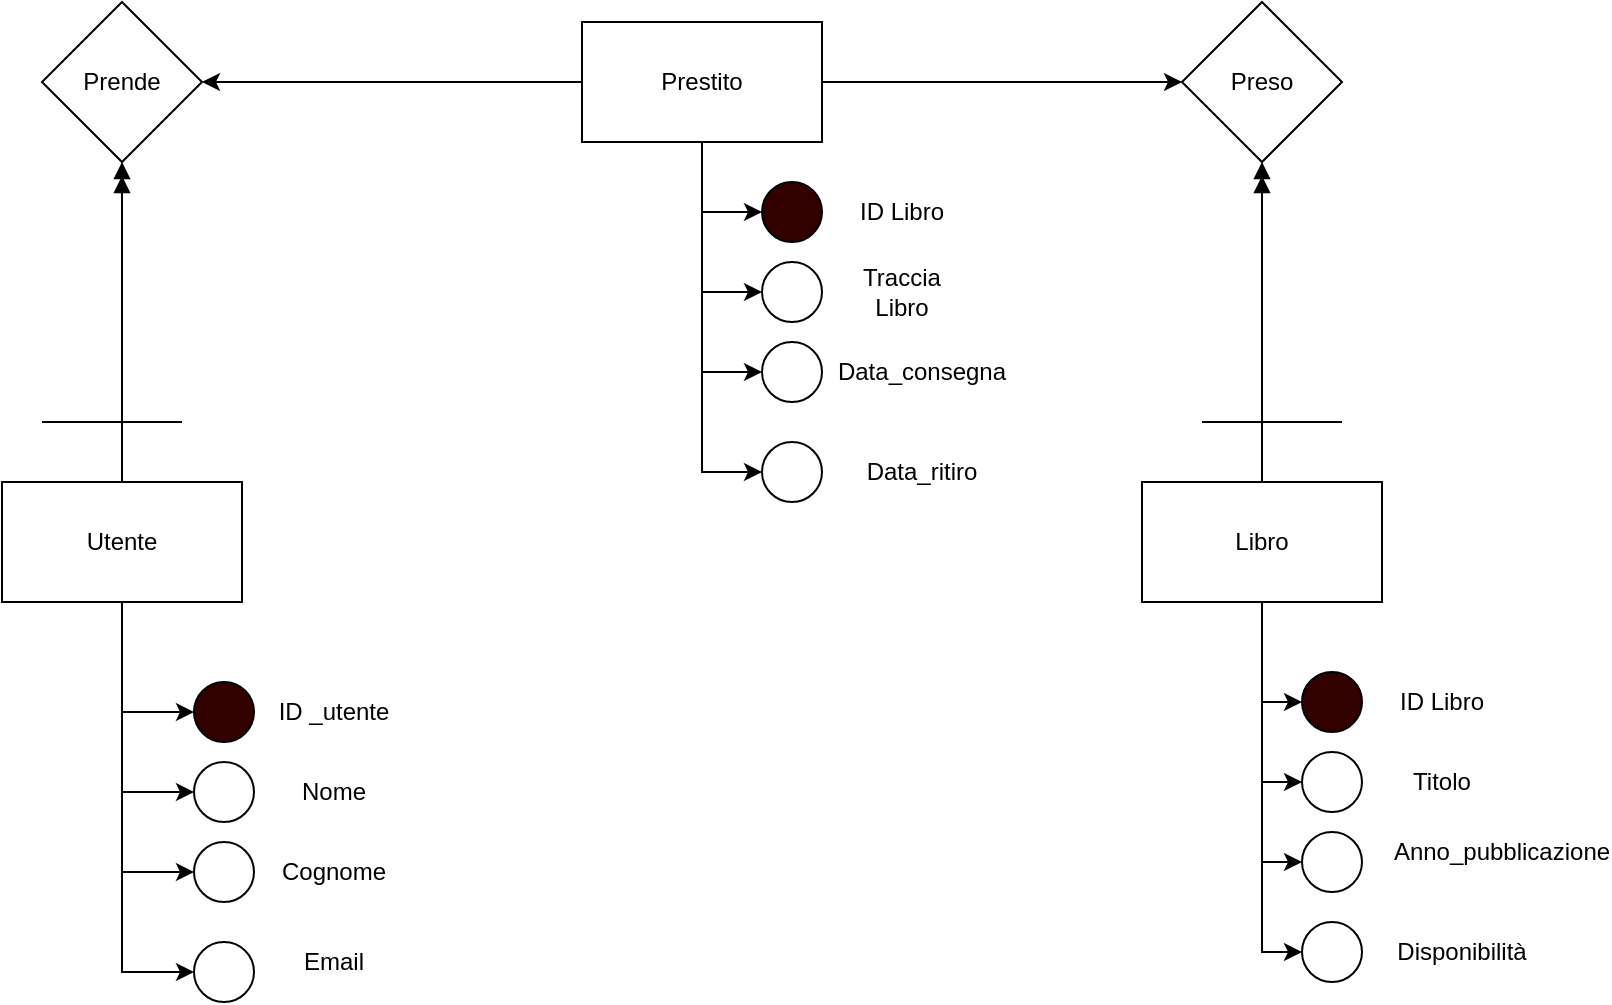 <mxfile version="24.7.8">
  <diagram name="Pagina-1" id="6nrOtBK-gLPiO2T4WWDE">
    <mxGraphModel dx="1235" dy="740" grid="1" gridSize="10" guides="1" tooltips="1" connect="1" arrows="1" fold="1" page="1" pageScale="1" pageWidth="827" pageHeight="1169" math="0" shadow="0">
      <root>
        <mxCell id="0" />
        <mxCell id="1" parent="0" />
        <mxCell id="desF-REAzcWP2beLMydC-11" style="edgeStyle=orthogonalEdgeStyle;rounded=0;orthogonalLoop=1;jettySize=auto;html=1;entryX=0.5;entryY=1;entryDx=0;entryDy=0;endArrow=doubleBlock;endFill=1;" parent="1" source="desF-REAzcWP2beLMydC-1" target="desF-REAzcWP2beLMydC-5" edge="1">
          <mxGeometry relative="1" as="geometry" />
        </mxCell>
        <mxCell id="desF-REAzcWP2beLMydC-24" style="edgeStyle=orthogonalEdgeStyle;rounded=0;orthogonalLoop=1;jettySize=auto;html=1;entryX=0;entryY=0.5;entryDx=0;entryDy=0;" parent="1" source="desF-REAzcWP2beLMydC-1" target="desF-REAzcWP2beLMydC-19" edge="1">
          <mxGeometry relative="1" as="geometry" />
        </mxCell>
        <mxCell id="desF-REAzcWP2beLMydC-25" style="edgeStyle=orthogonalEdgeStyle;rounded=0;orthogonalLoop=1;jettySize=auto;html=1;entryX=0;entryY=0.5;entryDx=0;entryDy=0;" parent="1" source="desF-REAzcWP2beLMydC-1" target="desF-REAzcWP2beLMydC-23" edge="1">
          <mxGeometry relative="1" as="geometry" />
        </mxCell>
        <mxCell id="desF-REAzcWP2beLMydC-26" style="edgeStyle=orthogonalEdgeStyle;rounded=0;orthogonalLoop=1;jettySize=auto;html=1;entryX=0;entryY=0.5;entryDx=0;entryDy=0;" parent="1" source="desF-REAzcWP2beLMydC-1" target="desF-REAzcWP2beLMydC-21" edge="1">
          <mxGeometry relative="1" as="geometry" />
        </mxCell>
        <mxCell id="desF-REAzcWP2beLMydC-31" style="edgeStyle=orthogonalEdgeStyle;rounded=0;orthogonalLoop=1;jettySize=auto;html=1;entryX=0;entryY=0.5;entryDx=0;entryDy=0;" parent="1" source="desF-REAzcWP2beLMydC-1" target="desF-REAzcWP2beLMydC-22" edge="1">
          <mxGeometry relative="1" as="geometry" />
        </mxCell>
        <mxCell id="desF-REAzcWP2beLMydC-1" value="Utente" style="rounded=0;whiteSpace=wrap;html=1;" parent="1" vertex="1">
          <mxGeometry x="60" y="330" width="120" height="60" as="geometry" />
        </mxCell>
        <mxCell id="desF-REAzcWP2beLMydC-17" style="edgeStyle=orthogonalEdgeStyle;rounded=0;orthogonalLoop=1;jettySize=auto;html=1;entryX=0.5;entryY=1;entryDx=0;entryDy=0;endArrow=doubleBlock;endFill=1;" parent="1" source="desF-REAzcWP2beLMydC-2" target="desF-REAzcWP2beLMydC-9" edge="1">
          <mxGeometry relative="1" as="geometry" />
        </mxCell>
        <mxCell id="desF-REAzcWP2beLMydC-42" style="edgeStyle=orthogonalEdgeStyle;rounded=0;orthogonalLoop=1;jettySize=auto;html=1;entryX=0;entryY=0.5;entryDx=0;entryDy=0;" parent="1" source="desF-REAzcWP2beLMydC-2" target="desF-REAzcWP2beLMydC-34" edge="1">
          <mxGeometry relative="1" as="geometry" />
        </mxCell>
        <mxCell id="desF-REAzcWP2beLMydC-43" style="edgeStyle=orthogonalEdgeStyle;rounded=0;orthogonalLoop=1;jettySize=auto;html=1;entryX=0;entryY=0.5;entryDx=0;entryDy=0;" parent="1" source="desF-REAzcWP2beLMydC-2" target="desF-REAzcWP2beLMydC-37" edge="1">
          <mxGeometry relative="1" as="geometry" />
        </mxCell>
        <mxCell id="desF-REAzcWP2beLMydC-44" style="edgeStyle=orthogonalEdgeStyle;rounded=0;orthogonalLoop=1;jettySize=auto;html=1;entryX=0;entryY=0.5;entryDx=0;entryDy=0;" parent="1" source="desF-REAzcWP2beLMydC-2" target="desF-REAzcWP2beLMydC-35" edge="1">
          <mxGeometry relative="1" as="geometry" />
        </mxCell>
        <mxCell id="desF-REAzcWP2beLMydC-45" style="edgeStyle=orthogonalEdgeStyle;rounded=0;orthogonalLoop=1;jettySize=auto;html=1;entryX=0;entryY=0.5;entryDx=0;entryDy=0;" parent="1" source="desF-REAzcWP2beLMydC-2" target="desF-REAzcWP2beLMydC-36" edge="1">
          <mxGeometry relative="1" as="geometry" />
        </mxCell>
        <mxCell id="desF-REAzcWP2beLMydC-2" value="Libro" style="rounded=0;whiteSpace=wrap;html=1;" parent="1" vertex="1">
          <mxGeometry x="630" y="330" width="120" height="60" as="geometry" />
        </mxCell>
        <mxCell id="desF-REAzcWP2beLMydC-15" style="edgeStyle=orthogonalEdgeStyle;rounded=0;orthogonalLoop=1;jettySize=auto;html=1;entryX=1;entryY=0.5;entryDx=0;entryDy=0;" parent="1" source="desF-REAzcWP2beLMydC-3" target="desF-REAzcWP2beLMydC-5" edge="1">
          <mxGeometry relative="1" as="geometry" />
        </mxCell>
        <mxCell id="desF-REAzcWP2beLMydC-16" style="edgeStyle=orthogonalEdgeStyle;rounded=0;orthogonalLoop=1;jettySize=auto;html=1;entryX=0;entryY=0.5;entryDx=0;entryDy=0;" parent="1" source="desF-REAzcWP2beLMydC-3" target="desF-REAzcWP2beLMydC-9" edge="1">
          <mxGeometry relative="1" as="geometry" />
        </mxCell>
        <mxCell id="desF-REAzcWP2beLMydC-64" style="edgeStyle=orthogonalEdgeStyle;rounded=0;orthogonalLoop=1;jettySize=auto;html=1;entryX=0;entryY=0.5;entryDx=0;entryDy=0;" parent="1" source="desF-REAzcWP2beLMydC-3" target="desF-REAzcWP2beLMydC-55" edge="1">
          <mxGeometry relative="1" as="geometry" />
        </mxCell>
        <mxCell id="desF-REAzcWP2beLMydC-65" style="edgeStyle=orthogonalEdgeStyle;rounded=0;orthogonalLoop=1;jettySize=auto;html=1;entryX=0;entryY=0.5;entryDx=0;entryDy=0;" parent="1" source="desF-REAzcWP2beLMydC-3" target="desF-REAzcWP2beLMydC-58" edge="1">
          <mxGeometry relative="1" as="geometry" />
        </mxCell>
        <mxCell id="desF-REAzcWP2beLMydC-66" style="edgeStyle=orthogonalEdgeStyle;rounded=0;orthogonalLoop=1;jettySize=auto;html=1;entryX=0;entryY=0.5;entryDx=0;entryDy=0;" parent="1" source="desF-REAzcWP2beLMydC-3" target="desF-REAzcWP2beLMydC-56" edge="1">
          <mxGeometry relative="1" as="geometry" />
        </mxCell>
        <mxCell id="desF-REAzcWP2beLMydC-67" style="edgeStyle=orthogonalEdgeStyle;rounded=0;orthogonalLoop=1;jettySize=auto;html=1;entryX=0;entryY=0.5;entryDx=0;entryDy=0;" parent="1" source="desF-REAzcWP2beLMydC-3" target="desF-REAzcWP2beLMydC-57" edge="1">
          <mxGeometry relative="1" as="geometry" />
        </mxCell>
        <mxCell id="desF-REAzcWP2beLMydC-3" value="Prestito" style="rounded=0;whiteSpace=wrap;html=1;" parent="1" vertex="1">
          <mxGeometry x="350" y="100" width="120" height="60" as="geometry" />
        </mxCell>
        <mxCell id="desF-REAzcWP2beLMydC-5" value="Prende" style="rhombus;whiteSpace=wrap;html=1;" parent="1" vertex="1">
          <mxGeometry x="80" y="90" width="80" height="80" as="geometry" />
        </mxCell>
        <mxCell id="desF-REAzcWP2beLMydC-9" value="Preso" style="rhombus;whiteSpace=wrap;html=1;" parent="1" vertex="1">
          <mxGeometry x="650" y="90" width="80" height="80" as="geometry" />
        </mxCell>
        <mxCell id="desF-REAzcWP2beLMydC-10" value="" style="endArrow=none;html=1;rounded=0;" parent="1" edge="1">
          <mxGeometry width="50" height="50" relative="1" as="geometry">
            <mxPoint x="80" y="300" as="sourcePoint" />
            <mxPoint x="150" y="300" as="targetPoint" />
          </mxGeometry>
        </mxCell>
        <mxCell id="desF-REAzcWP2beLMydC-18" value="" style="endArrow=none;html=1;rounded=0;" parent="1" edge="1">
          <mxGeometry width="50" height="50" relative="1" as="geometry">
            <mxPoint x="660" y="300" as="sourcePoint" />
            <mxPoint x="730" y="300" as="targetPoint" />
          </mxGeometry>
        </mxCell>
        <mxCell id="desF-REAzcWP2beLMydC-19" value="" style="ellipse;whiteSpace=wrap;html=1;aspect=fixed;fillColor=#330000;" parent="1" vertex="1">
          <mxGeometry x="156" y="430" width="30" height="30" as="geometry" />
        </mxCell>
        <mxCell id="desF-REAzcWP2beLMydC-21" value="" style="ellipse;whiteSpace=wrap;html=1;aspect=fixed;" parent="1" vertex="1">
          <mxGeometry x="156" y="510" width="30" height="30" as="geometry" />
        </mxCell>
        <mxCell id="desF-REAzcWP2beLMydC-22" value="" style="ellipse;whiteSpace=wrap;html=1;aspect=fixed;" parent="1" vertex="1">
          <mxGeometry x="156" y="560" width="30" height="30" as="geometry" />
        </mxCell>
        <mxCell id="desF-REAzcWP2beLMydC-23" value="" style="ellipse;whiteSpace=wrap;html=1;aspect=fixed;" parent="1" vertex="1">
          <mxGeometry x="156" y="470" width="30" height="30" as="geometry" />
        </mxCell>
        <mxCell id="desF-REAzcWP2beLMydC-27" value="ID _utente" style="text;html=1;align=center;verticalAlign=middle;whiteSpace=wrap;rounded=0;" parent="1" vertex="1">
          <mxGeometry x="196" y="430" width="60" height="30" as="geometry" />
        </mxCell>
        <mxCell id="desF-REAzcWP2beLMydC-28" value="Nome" style="text;html=1;align=center;verticalAlign=middle;whiteSpace=wrap;rounded=0;" parent="1" vertex="1">
          <mxGeometry x="196" y="470" width="60" height="30" as="geometry" />
        </mxCell>
        <mxCell id="desF-REAzcWP2beLMydC-29" value="Cognome" style="text;html=1;align=center;verticalAlign=middle;whiteSpace=wrap;rounded=0;" parent="1" vertex="1">
          <mxGeometry x="196" y="510" width="60" height="30" as="geometry" />
        </mxCell>
        <mxCell id="desF-REAzcWP2beLMydC-30" value="Email" style="text;html=1;align=center;verticalAlign=middle;whiteSpace=wrap;rounded=0;" parent="1" vertex="1">
          <mxGeometry x="196" y="555" width="60" height="30" as="geometry" />
        </mxCell>
        <mxCell id="desF-REAzcWP2beLMydC-34" value="" style="ellipse;whiteSpace=wrap;html=1;aspect=fixed;fillColor=#330000;" parent="1" vertex="1">
          <mxGeometry x="710" y="425" width="30" height="30" as="geometry" />
        </mxCell>
        <mxCell id="desF-REAzcWP2beLMydC-35" value="" style="ellipse;whiteSpace=wrap;html=1;aspect=fixed;" parent="1" vertex="1">
          <mxGeometry x="710" y="505" width="30" height="30" as="geometry" />
        </mxCell>
        <mxCell id="desF-REAzcWP2beLMydC-36" value="" style="ellipse;whiteSpace=wrap;html=1;aspect=fixed;" parent="1" vertex="1">
          <mxGeometry x="710" y="550" width="30" height="30" as="geometry" />
        </mxCell>
        <mxCell id="desF-REAzcWP2beLMydC-37" value="" style="ellipse;whiteSpace=wrap;html=1;aspect=fixed;" parent="1" vertex="1">
          <mxGeometry x="710" y="465" width="30" height="30" as="geometry" />
        </mxCell>
        <mxCell id="desF-REAzcWP2beLMydC-38" value="ID Libro" style="text;html=1;align=center;verticalAlign=middle;whiteSpace=wrap;rounded=0;" parent="1" vertex="1">
          <mxGeometry x="750" y="425" width="60" height="30" as="geometry" />
        </mxCell>
        <mxCell id="desF-REAzcWP2beLMydC-39" value="Titolo" style="text;html=1;align=center;verticalAlign=middle;whiteSpace=wrap;rounded=0;" parent="1" vertex="1">
          <mxGeometry x="750" y="465" width="60" height="30" as="geometry" />
        </mxCell>
        <mxCell id="desF-REAzcWP2beLMydC-40" value="Anno_pubblicazione" style="text;html=1;align=center;verticalAlign=middle;whiteSpace=wrap;rounded=0;" parent="1" vertex="1">
          <mxGeometry x="780" y="500" width="60" height="30" as="geometry" />
        </mxCell>
        <mxCell id="desF-REAzcWP2beLMydC-41" value="Disponibilità" style="text;html=1;align=center;verticalAlign=middle;whiteSpace=wrap;rounded=0;" parent="1" vertex="1">
          <mxGeometry x="760" y="550" width="60" height="30" as="geometry" />
        </mxCell>
        <mxCell id="desF-REAzcWP2beLMydC-55" value="" style="ellipse;whiteSpace=wrap;html=1;aspect=fixed;fillColor=#330000;" parent="1" vertex="1">
          <mxGeometry x="440" y="180" width="30" height="30" as="geometry" />
        </mxCell>
        <mxCell id="desF-REAzcWP2beLMydC-56" value="" style="ellipse;whiteSpace=wrap;html=1;aspect=fixed;" parent="1" vertex="1">
          <mxGeometry x="440" y="260" width="30" height="30" as="geometry" />
        </mxCell>
        <mxCell id="desF-REAzcWP2beLMydC-57" value="" style="ellipse;whiteSpace=wrap;html=1;aspect=fixed;" parent="1" vertex="1">
          <mxGeometry x="440" y="310" width="30" height="30" as="geometry" />
        </mxCell>
        <mxCell id="desF-REAzcWP2beLMydC-58" value="" style="ellipse;whiteSpace=wrap;html=1;aspect=fixed;" parent="1" vertex="1">
          <mxGeometry x="440" y="220" width="30" height="30" as="geometry" />
        </mxCell>
        <mxCell id="desF-REAzcWP2beLMydC-59" value="ID Libro" style="text;html=1;align=center;verticalAlign=middle;whiteSpace=wrap;rounded=0;" parent="1" vertex="1">
          <mxGeometry x="480" y="180" width="60" height="30" as="geometry" />
        </mxCell>
        <mxCell id="desF-REAzcWP2beLMydC-60" value="Traccia Libro" style="text;html=1;align=center;verticalAlign=middle;whiteSpace=wrap;rounded=0;" parent="1" vertex="1">
          <mxGeometry x="480" y="220" width="60" height="30" as="geometry" />
        </mxCell>
        <mxCell id="desF-REAzcWP2beLMydC-61" value="Data_consegna" style="text;html=1;align=center;verticalAlign=middle;whiteSpace=wrap;rounded=0;" parent="1" vertex="1">
          <mxGeometry x="490" y="260" width="60" height="30" as="geometry" />
        </mxCell>
        <mxCell id="desF-REAzcWP2beLMydC-68" value="Data_ritiro" style="text;html=1;align=center;verticalAlign=middle;whiteSpace=wrap;rounded=0;" parent="1" vertex="1">
          <mxGeometry x="490" y="310" width="60" height="30" as="geometry" />
        </mxCell>
      </root>
    </mxGraphModel>
  </diagram>
</mxfile>

